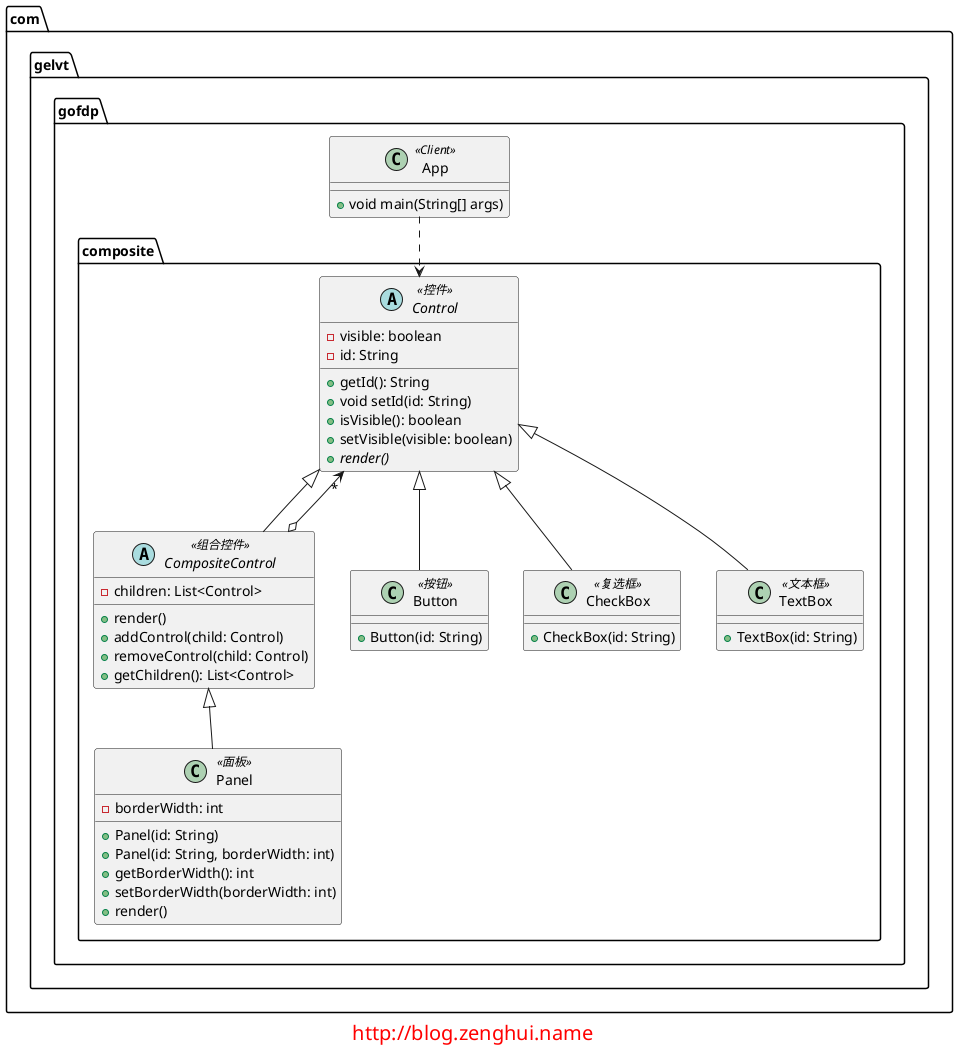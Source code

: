 @startuml

package com.gelvt.gofdp.composite{

    abstract class Control <<控件>> {
        - visible: boolean
        - id: String
        + getId(): String
        + void setId(id: String)
        + isVisible(): boolean
        + setVisible(visible: boolean)
        + {abstract} render()
    }

    abstract class CompositeControl <<组合控件>> {
        - children: List<Control>
        + render()
        + addControl(child: Control)
        + removeControl(child: Control)
        + getChildren(): List<Control>
    }

    class Panel <<面板>> {
        - borderWidth: int
        + Panel(id: String)
        + Panel(id: String, borderWidth: int)
        + getBorderWidth(): int
        + setBorderWidth(borderWidth: int)
        + render()
    }

    class Button <<按钮>> {
        + Button(id: String)
    }

    class CheckBox <<复选框>> {
        + CheckBox(id: String)
    }

    class TextBox <<文本框>> {
        + TextBox(id: String)
    }

    Control <|-- CompositeControl
    CompositeControl o--> "*"  Control
    CompositeControl <|-- Panel

    Control <|-- Button
    Control <|-- CheckBox
    Control <|-- TextBox

}

package com.gelvt.gofdp{
    class App <<Client>>{
        + void main(String[] args)
    }
}

App ..> Control


footer
<font size="20" color="red">http://blog.zenghui.name</font>
endfooter

@enduml